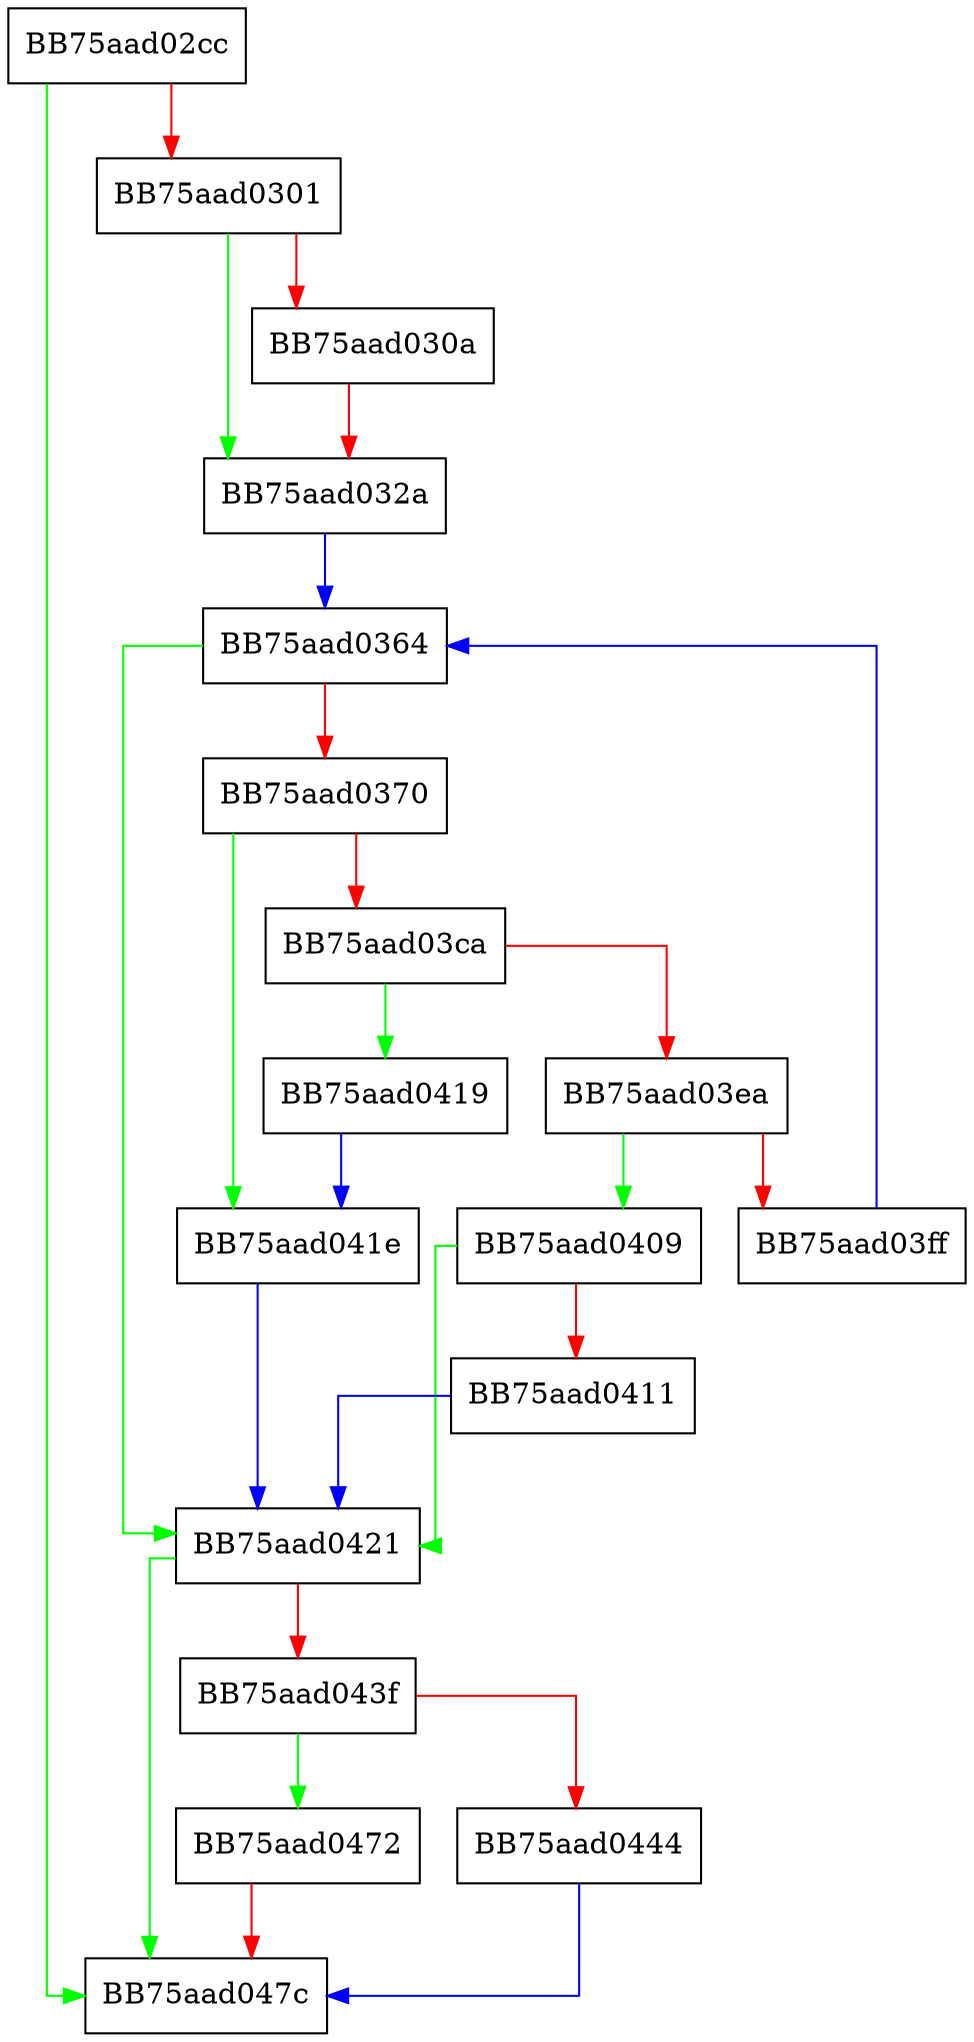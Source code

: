 digraph PostProcess {
  node [shape="box"];
  graph [splines=ortho];
  BB75aad02cc -> BB75aad047c [color="green"];
  BB75aad02cc -> BB75aad0301 [color="red"];
  BB75aad0301 -> BB75aad032a [color="green"];
  BB75aad0301 -> BB75aad030a [color="red"];
  BB75aad030a -> BB75aad032a [color="red"];
  BB75aad032a -> BB75aad0364 [color="blue"];
  BB75aad0364 -> BB75aad0421 [color="green"];
  BB75aad0364 -> BB75aad0370 [color="red"];
  BB75aad0370 -> BB75aad041e [color="green"];
  BB75aad0370 -> BB75aad03ca [color="red"];
  BB75aad03ca -> BB75aad0419 [color="green"];
  BB75aad03ca -> BB75aad03ea [color="red"];
  BB75aad03ea -> BB75aad0409 [color="green"];
  BB75aad03ea -> BB75aad03ff [color="red"];
  BB75aad03ff -> BB75aad0364 [color="blue"];
  BB75aad0409 -> BB75aad0421 [color="green"];
  BB75aad0409 -> BB75aad0411 [color="red"];
  BB75aad0411 -> BB75aad0421 [color="blue"];
  BB75aad0419 -> BB75aad041e [color="blue"];
  BB75aad041e -> BB75aad0421 [color="blue"];
  BB75aad0421 -> BB75aad047c [color="green"];
  BB75aad0421 -> BB75aad043f [color="red"];
  BB75aad043f -> BB75aad0472 [color="green"];
  BB75aad043f -> BB75aad0444 [color="red"];
  BB75aad0444 -> BB75aad047c [color="blue"];
  BB75aad0472 -> BB75aad047c [color="red"];
}